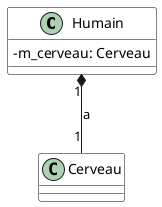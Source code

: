 @startuml HumainComposition
skinparam classAttributeIconSize 0
skinparam class {
    BackgroundColor White
    BorderColor #000
}

Humain "1" *-- "1" Cerveau : "a"

class Humain {
    - m_cerveau: Cerveau
}
class Cerveau {

}
@enduml